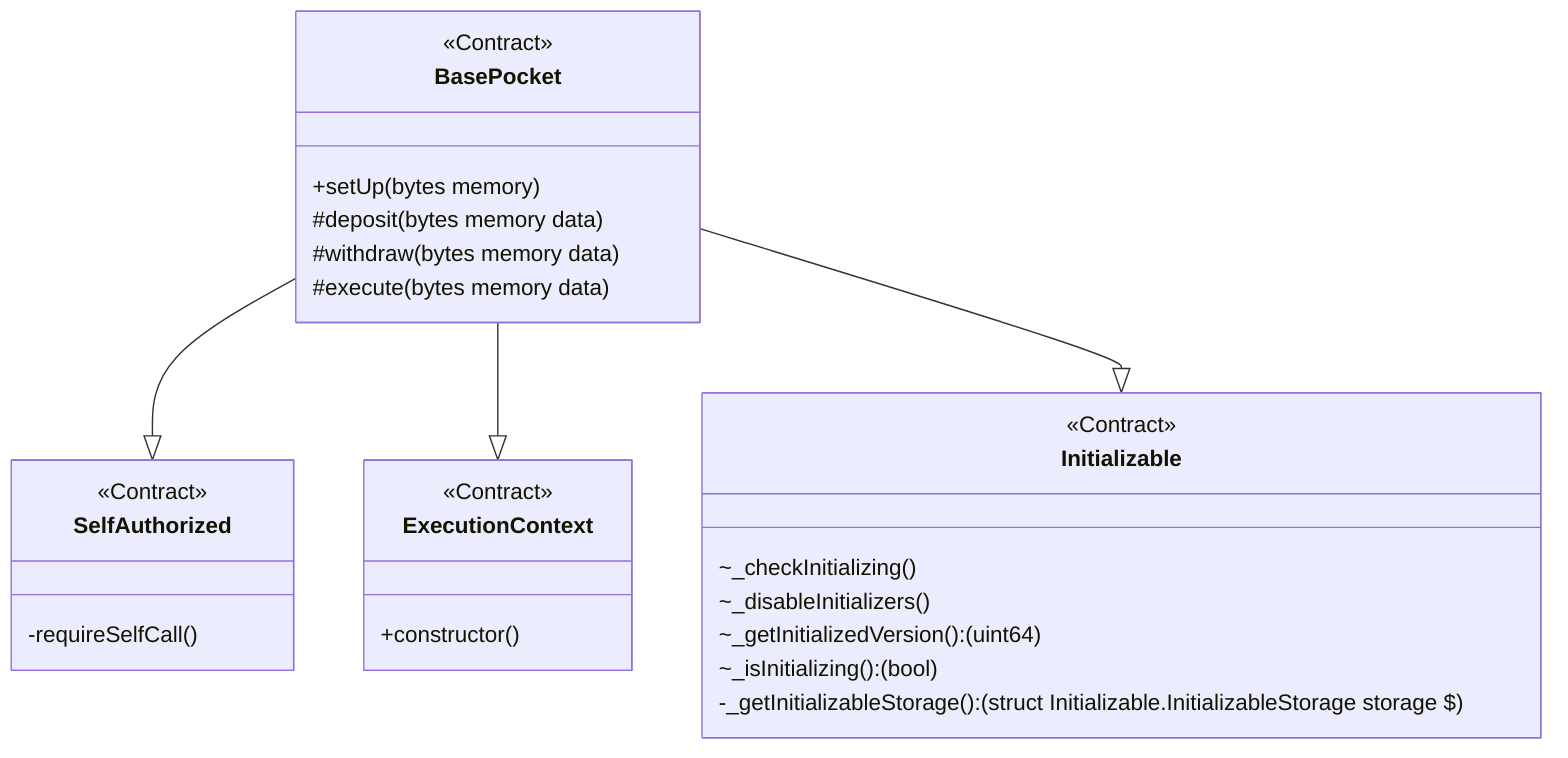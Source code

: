 classDiagram
  %% 485:727:88
  class BasePocket {
    <<Contract>>
    +setUp(bytes memory)
    #deposit(bytes memory data)
    #withdraw(bytes memory data)
    #execute(bytes memory data)
  }
  
  BasePocket --|> SelfAuthorized
  
  %% 209:333:48
  class SelfAuthorized {
    <<Contract>>
    -requireSelfCall()
  }
  
  BasePocket --|> ExecutionContext
  
  %% 58:367:91
  class ExecutionContext {
    <<Contract>>
    +constructor()
  }
  
  BasePocket --|> Initializable
  
  %% 2349:6560:34
  class Initializable {
    <<Contract>>
    ~_checkInitializing()
    ~_disableInitializers()
    ~_getInitializedVersion(): (uint64)
    ~_isInitializing(): (bool)
    -_getInitializableStorage(): (struct Initializable.InitializableStorage storage $)
  }